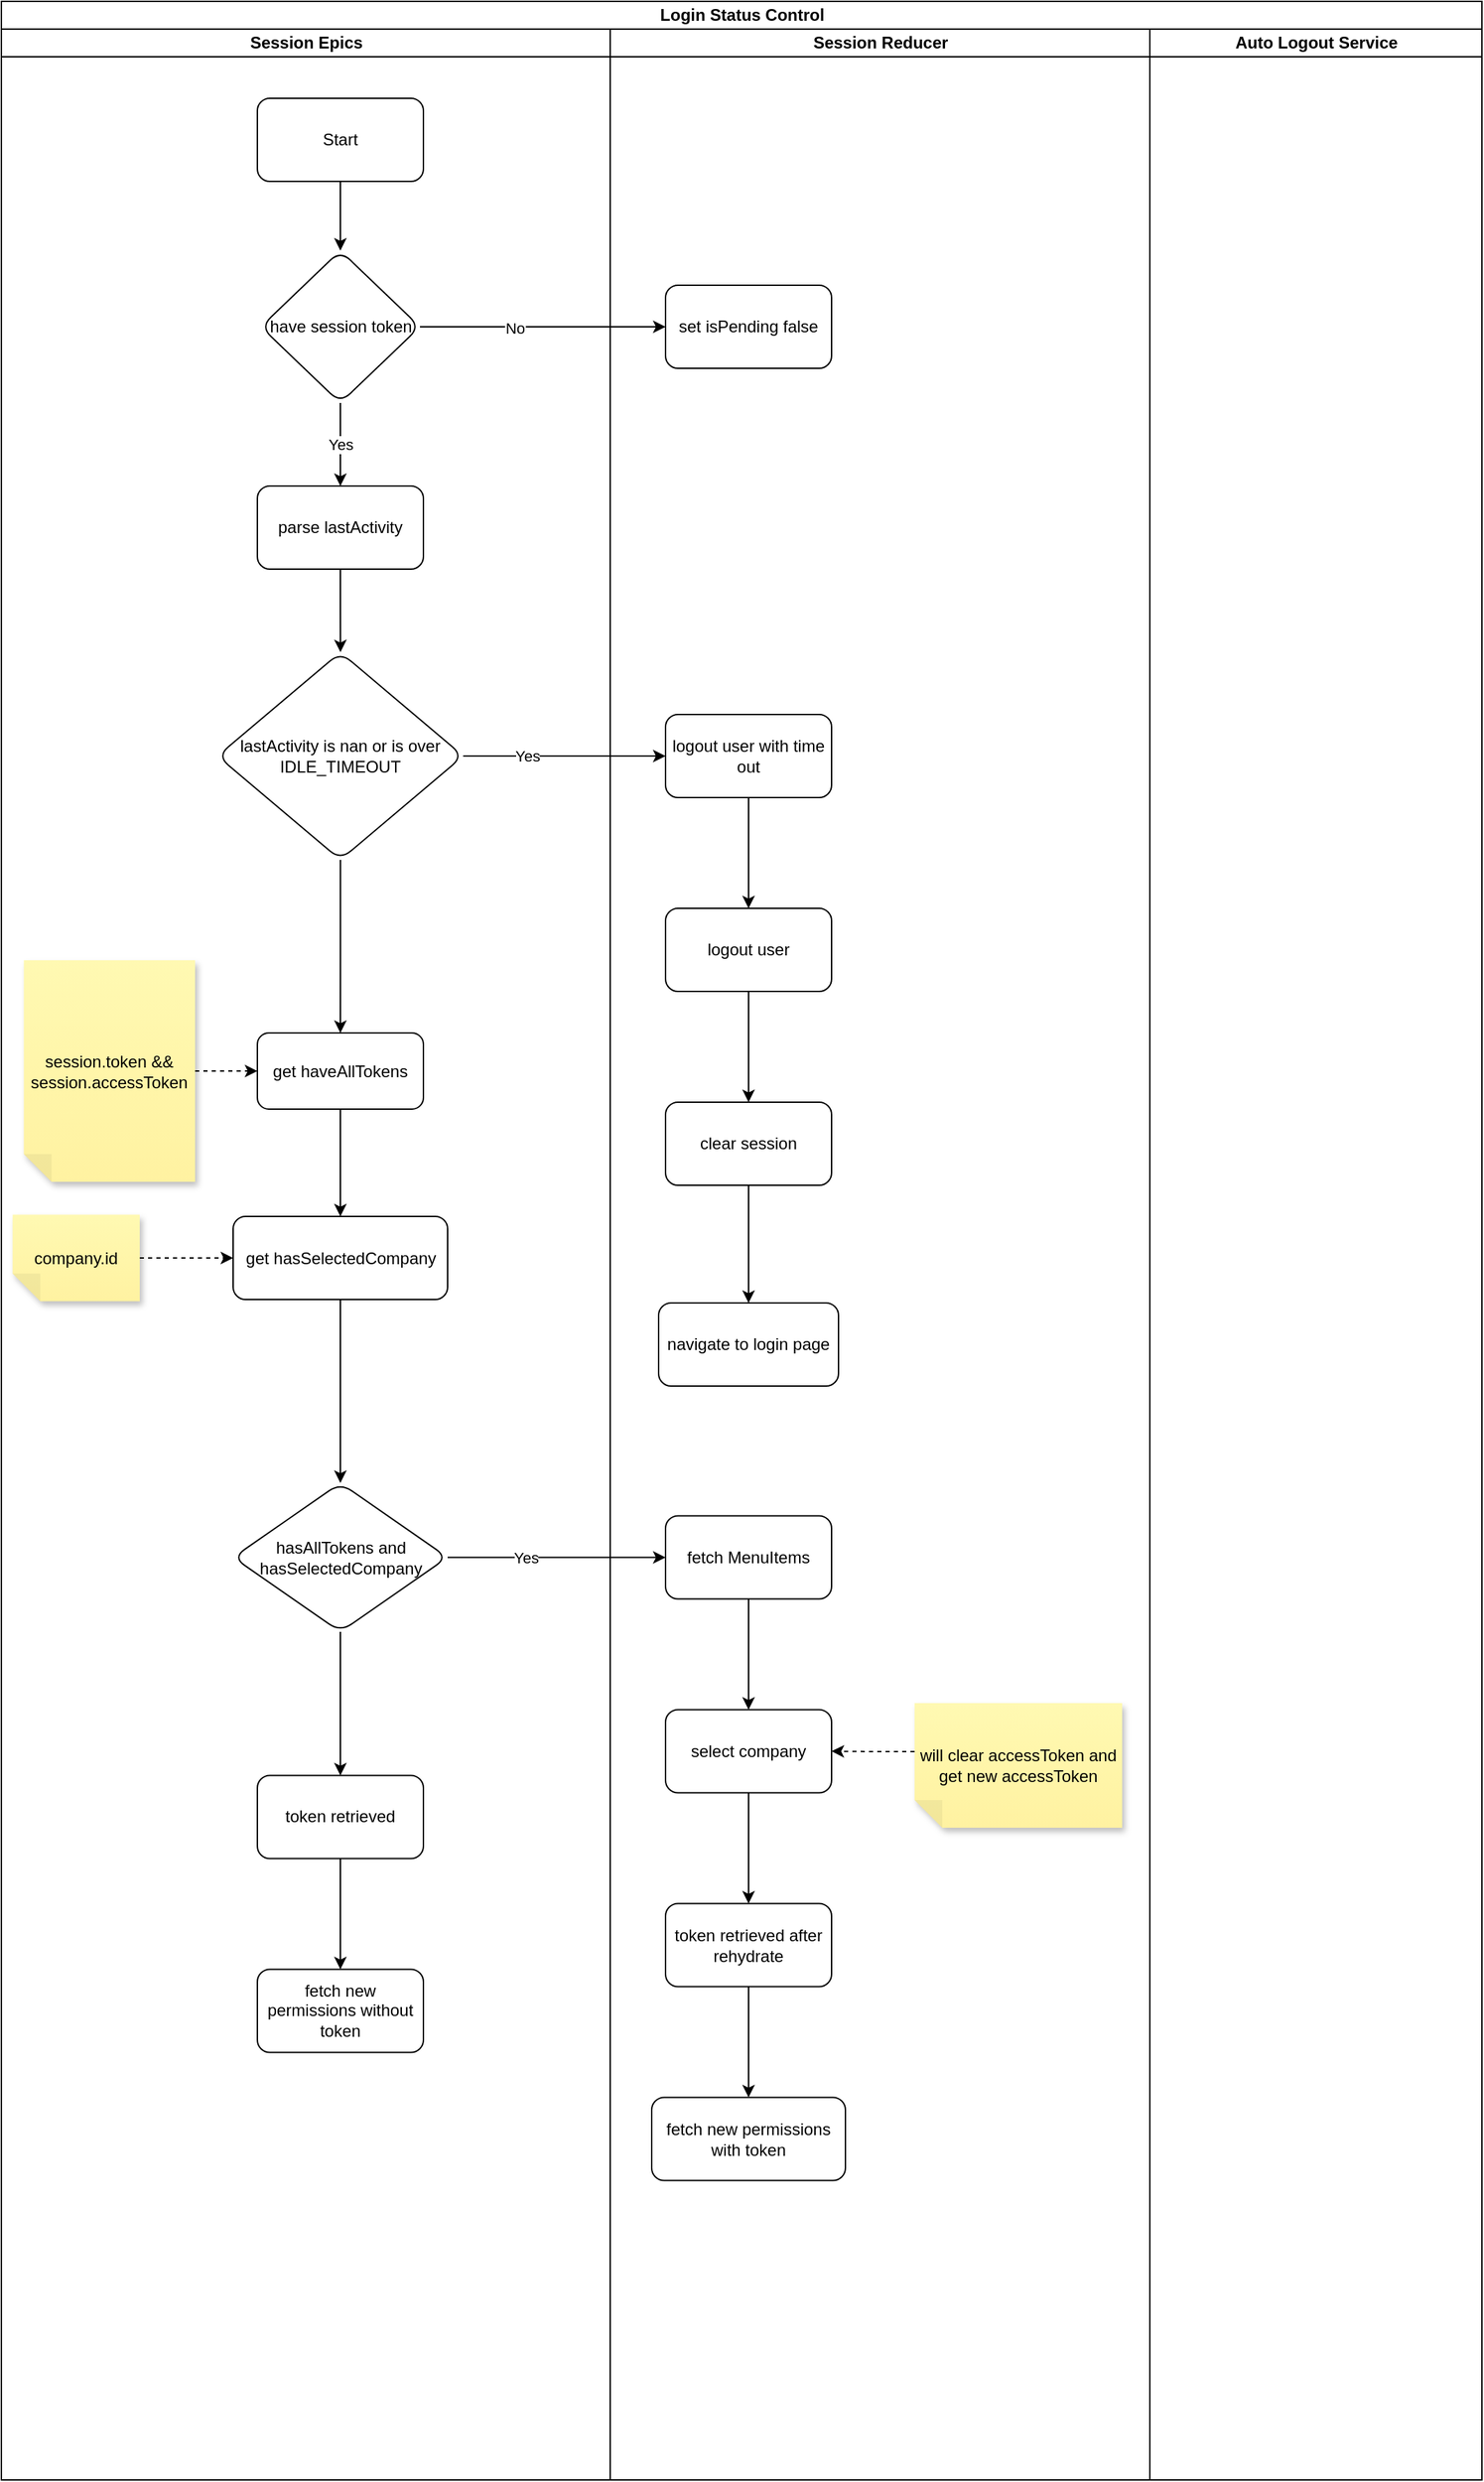<mxfile version="26.0.16">
  <diagram name="Page-1" id="S4MQcqyGjKnAV-RhAmHz">
    <mxGraphModel dx="1129" dy="1616" grid="1" gridSize="10" guides="1" tooltips="1" connect="1" arrows="1" fold="1" page="1" pageScale="1" pageWidth="690" pageHeight="980" math="0" shadow="0">
      <root>
        <mxCell id="0" />
        <mxCell id="1" parent="0" />
        <mxCell id="7M6Ktfc9YNMzdn7Puqao-2" value="Login Status Control" style="swimlane;childLayout=stackLayout;resizeParent=1;resizeParentMax=0;startSize=20;html=1;" vertex="1" parent="1">
          <mxGeometry x="20" y="-30" width="1070" height="1790" as="geometry" />
        </mxCell>
        <mxCell id="7M6Ktfc9YNMzdn7Puqao-3" value="Session Epics" style="swimlane;startSize=20;html=1;" vertex="1" parent="7M6Ktfc9YNMzdn7Puqao-2">
          <mxGeometry y="20" width="440" height="1770" as="geometry" />
        </mxCell>
        <mxCell id="7M6Ktfc9YNMzdn7Puqao-7" value="" style="edgeStyle=orthogonalEdgeStyle;rounded=0;orthogonalLoop=1;jettySize=auto;html=1;" edge="1" parent="7M6Ktfc9YNMzdn7Puqao-3" source="7M6Ktfc9YNMzdn7Puqao-1" target="7M6Ktfc9YNMzdn7Puqao-6">
          <mxGeometry relative="1" as="geometry" />
        </mxCell>
        <mxCell id="7M6Ktfc9YNMzdn7Puqao-1" value="Start" style="rounded=1;whiteSpace=wrap;html=1;" vertex="1" parent="7M6Ktfc9YNMzdn7Puqao-3">
          <mxGeometry x="185" y="50" width="120" height="60" as="geometry" />
        </mxCell>
        <mxCell id="7M6Ktfc9YNMzdn7Puqao-12" value="Yes" style="edgeStyle=orthogonalEdgeStyle;rounded=0;orthogonalLoop=1;jettySize=auto;html=1;" edge="1" parent="7M6Ktfc9YNMzdn7Puqao-3" source="7M6Ktfc9YNMzdn7Puqao-6" target="7M6Ktfc9YNMzdn7Puqao-11">
          <mxGeometry relative="1" as="geometry" />
        </mxCell>
        <mxCell id="7M6Ktfc9YNMzdn7Puqao-6" value="have session token" style="rhombus;whiteSpace=wrap;html=1;rounded=1;" vertex="1" parent="7M6Ktfc9YNMzdn7Puqao-3">
          <mxGeometry x="187.5" y="160" width="115" height="110" as="geometry" />
        </mxCell>
        <mxCell id="7M6Ktfc9YNMzdn7Puqao-14" value="" style="edgeStyle=orthogonalEdgeStyle;rounded=0;orthogonalLoop=1;jettySize=auto;html=1;" edge="1" parent="7M6Ktfc9YNMzdn7Puqao-3" source="7M6Ktfc9YNMzdn7Puqao-11" target="7M6Ktfc9YNMzdn7Puqao-13">
          <mxGeometry relative="1" as="geometry" />
        </mxCell>
        <mxCell id="7M6Ktfc9YNMzdn7Puqao-11" value="parse lastActivity" style="whiteSpace=wrap;html=1;rounded=1;" vertex="1" parent="7M6Ktfc9YNMzdn7Puqao-3">
          <mxGeometry x="185" y="330" width="120" height="60" as="geometry" />
        </mxCell>
        <mxCell id="7M6Ktfc9YNMzdn7Puqao-25" value="" style="edgeStyle=orthogonalEdgeStyle;rounded=0;orthogonalLoop=1;jettySize=auto;html=1;" edge="1" parent="7M6Ktfc9YNMzdn7Puqao-3" source="7M6Ktfc9YNMzdn7Puqao-13" target="7M6Ktfc9YNMzdn7Puqao-24">
          <mxGeometry relative="1" as="geometry" />
        </mxCell>
        <mxCell id="7M6Ktfc9YNMzdn7Puqao-13" value="lastActivity is nan or is over IDLE_TIMEOUT" style="rhombus;whiteSpace=wrap;html=1;rounded=1;" vertex="1" parent="7M6Ktfc9YNMzdn7Puqao-3">
          <mxGeometry x="156.25" y="450" width="177.5" height="150" as="geometry" />
        </mxCell>
        <mxCell id="7M6Ktfc9YNMzdn7Puqao-30" value="" style="edgeStyle=orthogonalEdgeStyle;rounded=0;orthogonalLoop=1;jettySize=auto;html=1;" edge="1" parent="7M6Ktfc9YNMzdn7Puqao-3" source="7M6Ktfc9YNMzdn7Puqao-24" target="7M6Ktfc9YNMzdn7Puqao-29">
          <mxGeometry relative="1" as="geometry" />
        </mxCell>
        <mxCell id="7M6Ktfc9YNMzdn7Puqao-24" value="get haveAllTokens" style="whiteSpace=wrap;html=1;rounded=1;" vertex="1" parent="7M6Ktfc9YNMzdn7Puqao-3">
          <mxGeometry x="185" y="725" width="120" height="55" as="geometry" />
        </mxCell>
        <mxCell id="7M6Ktfc9YNMzdn7Puqao-28" style="edgeStyle=orthogonalEdgeStyle;rounded=0;orthogonalLoop=1;jettySize=auto;html=1;entryX=0;entryY=0.5;entryDx=0;entryDy=0;dashed=1;" edge="1" parent="7M6Ktfc9YNMzdn7Puqao-3" source="7M6Ktfc9YNMzdn7Puqao-27" target="7M6Ktfc9YNMzdn7Puqao-24">
          <mxGeometry relative="1" as="geometry" />
        </mxCell>
        <mxCell id="7M6Ktfc9YNMzdn7Puqao-27" value="session.token &amp;amp;&amp;amp; session.accessToken" style="shape=note;whiteSpace=wrap;html=1;backgroundOutline=1;fontColor=#000000;darkOpacity=0.05;fillColor=#FFF9B2;strokeColor=none;fillStyle=solid;direction=west;gradientDirection=north;gradientColor=#FFF2A1;shadow=1;size=20;pointerEvents=1;" vertex="1" parent="7M6Ktfc9YNMzdn7Puqao-3">
          <mxGeometry x="16.25" y="672.5" width="123.75" height="160" as="geometry" />
        </mxCell>
        <mxCell id="7M6Ktfc9YNMzdn7Puqao-34" value="" style="edgeStyle=orthogonalEdgeStyle;rounded=0;orthogonalLoop=1;jettySize=auto;html=1;" edge="1" parent="7M6Ktfc9YNMzdn7Puqao-3" source="7M6Ktfc9YNMzdn7Puqao-29" target="7M6Ktfc9YNMzdn7Puqao-33">
          <mxGeometry relative="1" as="geometry" />
        </mxCell>
        <mxCell id="7M6Ktfc9YNMzdn7Puqao-29" value="get hasSelectedCompany" style="whiteSpace=wrap;html=1;rounded=1;" vertex="1" parent="7M6Ktfc9YNMzdn7Puqao-3">
          <mxGeometry x="167.5" y="857.5" width="155" height="60" as="geometry" />
        </mxCell>
        <mxCell id="7M6Ktfc9YNMzdn7Puqao-32" style="edgeStyle=orthogonalEdgeStyle;rounded=0;orthogonalLoop=1;jettySize=auto;html=1;entryX=0;entryY=0.5;entryDx=0;entryDy=0;dashed=1;" edge="1" parent="7M6Ktfc9YNMzdn7Puqao-3" source="7M6Ktfc9YNMzdn7Puqao-31" target="7M6Ktfc9YNMzdn7Puqao-29">
          <mxGeometry relative="1" as="geometry" />
        </mxCell>
        <mxCell id="7M6Ktfc9YNMzdn7Puqao-31" value="company.id" style="shape=note;whiteSpace=wrap;html=1;backgroundOutline=1;fontColor=#000000;darkOpacity=0.05;fillColor=#FFF9B2;strokeColor=none;fillStyle=solid;direction=west;gradientDirection=north;gradientColor=#FFF2A1;shadow=1;size=20;pointerEvents=1;" vertex="1" parent="7M6Ktfc9YNMzdn7Puqao-3">
          <mxGeometry x="8.13" y="856.25" width="91.87" height="62.5" as="geometry" />
        </mxCell>
        <mxCell id="7M6Ktfc9YNMzdn7Puqao-43" value="" style="edgeStyle=orthogonalEdgeStyle;rounded=0;orthogonalLoop=1;jettySize=auto;html=1;" edge="1" parent="7M6Ktfc9YNMzdn7Puqao-3" source="7M6Ktfc9YNMzdn7Puqao-33" target="7M6Ktfc9YNMzdn7Puqao-42">
          <mxGeometry relative="1" as="geometry" />
        </mxCell>
        <mxCell id="7M6Ktfc9YNMzdn7Puqao-33" value="hasAllTokens and hasSelectedCompany" style="rhombus;whiteSpace=wrap;html=1;rounded=1;" vertex="1" parent="7M6Ktfc9YNMzdn7Puqao-3">
          <mxGeometry x="167.5" y="1050" width="155" height="107.5" as="geometry" />
        </mxCell>
        <mxCell id="7M6Ktfc9YNMzdn7Puqao-49" value="" style="edgeStyle=orthogonalEdgeStyle;rounded=0;orthogonalLoop=1;jettySize=auto;html=1;" edge="1" parent="7M6Ktfc9YNMzdn7Puqao-3" source="7M6Ktfc9YNMzdn7Puqao-42" target="7M6Ktfc9YNMzdn7Puqao-48">
          <mxGeometry relative="1" as="geometry" />
        </mxCell>
        <mxCell id="7M6Ktfc9YNMzdn7Puqao-42" value="token retrieved" style="whiteSpace=wrap;html=1;rounded=1;" vertex="1" parent="7M6Ktfc9YNMzdn7Puqao-3">
          <mxGeometry x="185" y="1261.25" width="120" height="60" as="geometry" />
        </mxCell>
        <mxCell id="7M6Ktfc9YNMzdn7Puqao-48" value="fetch new permissions without token" style="whiteSpace=wrap;html=1;rounded=1;" vertex="1" parent="7M6Ktfc9YNMzdn7Puqao-3">
          <mxGeometry x="185" y="1401.25" width="120" height="60" as="geometry" />
        </mxCell>
        <mxCell id="7M6Ktfc9YNMzdn7Puqao-4" value="Session Reducer" style="swimlane;startSize=20;html=1;" vertex="1" parent="7M6Ktfc9YNMzdn7Puqao-2">
          <mxGeometry x="440" y="20" width="390" height="1770" as="geometry" />
        </mxCell>
        <mxCell id="7M6Ktfc9YNMzdn7Puqao-8" value="set isPending false" style="whiteSpace=wrap;html=1;rounded=1;" vertex="1" parent="7M6Ktfc9YNMzdn7Puqao-4">
          <mxGeometry x="40" y="185" width="120" height="60" as="geometry" />
        </mxCell>
        <mxCell id="7M6Ktfc9YNMzdn7Puqao-19" value="" style="edgeStyle=orthogonalEdgeStyle;rounded=0;orthogonalLoop=1;jettySize=auto;html=1;" edge="1" parent="7M6Ktfc9YNMzdn7Puqao-4" source="7M6Ktfc9YNMzdn7Puqao-15" target="7M6Ktfc9YNMzdn7Puqao-18">
          <mxGeometry relative="1" as="geometry" />
        </mxCell>
        <mxCell id="7M6Ktfc9YNMzdn7Puqao-15" value="logout user with time out" style="whiteSpace=wrap;html=1;rounded=1;" vertex="1" parent="7M6Ktfc9YNMzdn7Puqao-4">
          <mxGeometry x="40" y="495" width="120" height="60" as="geometry" />
        </mxCell>
        <mxCell id="7M6Ktfc9YNMzdn7Puqao-21" value="" style="edgeStyle=orthogonalEdgeStyle;rounded=0;orthogonalLoop=1;jettySize=auto;html=1;" edge="1" parent="7M6Ktfc9YNMzdn7Puqao-4" source="7M6Ktfc9YNMzdn7Puqao-18" target="7M6Ktfc9YNMzdn7Puqao-20">
          <mxGeometry relative="1" as="geometry" />
        </mxCell>
        <mxCell id="7M6Ktfc9YNMzdn7Puqao-18" value="logout user" style="whiteSpace=wrap;html=1;rounded=1;" vertex="1" parent="7M6Ktfc9YNMzdn7Puqao-4">
          <mxGeometry x="40" y="635" width="120" height="60" as="geometry" />
        </mxCell>
        <mxCell id="7M6Ktfc9YNMzdn7Puqao-23" value="" style="edgeStyle=orthogonalEdgeStyle;rounded=0;orthogonalLoop=1;jettySize=auto;html=1;" edge="1" parent="7M6Ktfc9YNMzdn7Puqao-4" source="7M6Ktfc9YNMzdn7Puqao-20" target="7M6Ktfc9YNMzdn7Puqao-22">
          <mxGeometry relative="1" as="geometry" />
        </mxCell>
        <mxCell id="7M6Ktfc9YNMzdn7Puqao-20" value="clear session" style="whiteSpace=wrap;html=1;rounded=1;" vertex="1" parent="7M6Ktfc9YNMzdn7Puqao-4">
          <mxGeometry x="40" y="775" width="120" height="60" as="geometry" />
        </mxCell>
        <mxCell id="7M6Ktfc9YNMzdn7Puqao-22" value="navigate to login page" style="whiteSpace=wrap;html=1;rounded=1;" vertex="1" parent="7M6Ktfc9YNMzdn7Puqao-4">
          <mxGeometry x="35" y="920" width="130" height="60" as="geometry" />
        </mxCell>
        <mxCell id="7M6Ktfc9YNMzdn7Puqao-38" value="" style="edgeStyle=orthogonalEdgeStyle;rounded=0;orthogonalLoop=1;jettySize=auto;html=1;" edge="1" parent="7M6Ktfc9YNMzdn7Puqao-4" source="7M6Ktfc9YNMzdn7Puqao-35" target="7M6Ktfc9YNMzdn7Puqao-37">
          <mxGeometry relative="1" as="geometry" />
        </mxCell>
        <mxCell id="7M6Ktfc9YNMzdn7Puqao-35" value="fetch MenuItems" style="whiteSpace=wrap;html=1;rounded=1;" vertex="1" parent="7M6Ktfc9YNMzdn7Puqao-4">
          <mxGeometry x="40" y="1073.75" width="120" height="60" as="geometry" />
        </mxCell>
        <mxCell id="7M6Ktfc9YNMzdn7Puqao-40" value="" style="edgeStyle=orthogonalEdgeStyle;rounded=0;orthogonalLoop=1;jettySize=auto;html=1;" edge="1" parent="7M6Ktfc9YNMzdn7Puqao-4" source="7M6Ktfc9YNMzdn7Puqao-37" target="7M6Ktfc9YNMzdn7Puqao-39">
          <mxGeometry relative="1" as="geometry" />
        </mxCell>
        <mxCell id="7M6Ktfc9YNMzdn7Puqao-37" value="select company" style="whiteSpace=wrap;html=1;rounded=1;" vertex="1" parent="7M6Ktfc9YNMzdn7Puqao-4">
          <mxGeometry x="40" y="1213.75" width="120" height="60" as="geometry" />
        </mxCell>
        <mxCell id="7M6Ktfc9YNMzdn7Puqao-47" value="" style="edgeStyle=orthogonalEdgeStyle;rounded=0;orthogonalLoop=1;jettySize=auto;html=1;" edge="1" parent="7M6Ktfc9YNMzdn7Puqao-4" source="7M6Ktfc9YNMzdn7Puqao-39" target="7M6Ktfc9YNMzdn7Puqao-46">
          <mxGeometry relative="1" as="geometry" />
        </mxCell>
        <mxCell id="7M6Ktfc9YNMzdn7Puqao-39" value="token retrieved after rehydrate" style="whiteSpace=wrap;html=1;rounded=1;" vertex="1" parent="7M6Ktfc9YNMzdn7Puqao-4">
          <mxGeometry x="40" y="1353.75" width="120" height="60" as="geometry" />
        </mxCell>
        <mxCell id="7M6Ktfc9YNMzdn7Puqao-45" style="edgeStyle=orthogonalEdgeStyle;rounded=0;orthogonalLoop=1;jettySize=auto;html=1;exitX=0;exitY=0;exitDx=150;exitDy=55;exitPerimeter=0;entryX=1;entryY=0.5;entryDx=0;entryDy=0;dashed=1;" edge="1" parent="7M6Ktfc9YNMzdn7Puqao-4" source="7M6Ktfc9YNMzdn7Puqao-44" target="7M6Ktfc9YNMzdn7Puqao-37">
          <mxGeometry relative="1" as="geometry" />
        </mxCell>
        <mxCell id="7M6Ktfc9YNMzdn7Puqao-44" value="will clear accessToken and get new accessToken" style="shape=note;whiteSpace=wrap;html=1;backgroundOutline=1;fontColor=#000000;darkOpacity=0.05;fillColor=#FFF9B2;strokeColor=none;fillStyle=solid;direction=west;gradientDirection=north;gradientColor=#FFF2A1;shadow=1;size=20;pointerEvents=1;" vertex="1" parent="7M6Ktfc9YNMzdn7Puqao-4">
          <mxGeometry x="220" y="1209" width="150" height="90" as="geometry" />
        </mxCell>
        <mxCell id="7M6Ktfc9YNMzdn7Puqao-46" value="fetch new permissions with token" style="whiteSpace=wrap;html=1;rounded=1;" vertex="1" parent="7M6Ktfc9YNMzdn7Puqao-4">
          <mxGeometry x="30" y="1493.75" width="140" height="60" as="geometry" />
        </mxCell>
        <mxCell id="7M6Ktfc9YNMzdn7Puqao-5" value="Auto Logout Service" style="swimlane;startSize=20;html=1;" vertex="1" parent="7M6Ktfc9YNMzdn7Puqao-2">
          <mxGeometry x="830" y="20" width="240" height="1770" as="geometry" />
        </mxCell>
        <mxCell id="7M6Ktfc9YNMzdn7Puqao-9" value="" style="edgeStyle=orthogonalEdgeStyle;rounded=0;orthogonalLoop=1;jettySize=auto;html=1;" edge="1" parent="7M6Ktfc9YNMzdn7Puqao-2" source="7M6Ktfc9YNMzdn7Puqao-6" target="7M6Ktfc9YNMzdn7Puqao-8">
          <mxGeometry relative="1" as="geometry" />
        </mxCell>
        <mxCell id="7M6Ktfc9YNMzdn7Puqao-10" value="No" style="edgeLabel;html=1;align=center;verticalAlign=middle;resizable=0;points=[];" vertex="1" connectable="0" parent="7M6Ktfc9YNMzdn7Puqao-9">
          <mxGeometry x="-0.243" y="-1" relative="1" as="geometry">
            <mxPoint x="1" as="offset" />
          </mxGeometry>
        </mxCell>
        <mxCell id="7M6Ktfc9YNMzdn7Puqao-16" value="" style="edgeStyle=orthogonalEdgeStyle;rounded=0;orthogonalLoop=1;jettySize=auto;html=1;" edge="1" parent="7M6Ktfc9YNMzdn7Puqao-2" source="7M6Ktfc9YNMzdn7Puqao-13" target="7M6Ktfc9YNMzdn7Puqao-15">
          <mxGeometry relative="1" as="geometry" />
        </mxCell>
        <mxCell id="7M6Ktfc9YNMzdn7Puqao-17" value="Yes" style="edgeLabel;html=1;align=center;verticalAlign=middle;resizable=0;points=[];" vertex="1" connectable="0" parent="7M6Ktfc9YNMzdn7Puqao-16">
          <mxGeometry x="-0.376" relative="1" as="geometry">
            <mxPoint as="offset" />
          </mxGeometry>
        </mxCell>
        <mxCell id="7M6Ktfc9YNMzdn7Puqao-36" value="" style="edgeStyle=orthogonalEdgeStyle;rounded=0;orthogonalLoop=1;jettySize=auto;html=1;" edge="1" parent="7M6Ktfc9YNMzdn7Puqao-2" source="7M6Ktfc9YNMzdn7Puqao-33" target="7M6Ktfc9YNMzdn7Puqao-35">
          <mxGeometry relative="1" as="geometry" />
        </mxCell>
        <mxCell id="7M6Ktfc9YNMzdn7Puqao-41" value="Yes" style="edgeLabel;html=1;align=center;verticalAlign=middle;resizable=0;points=[];" vertex="1" connectable="0" parent="7M6Ktfc9YNMzdn7Puqao-36">
          <mxGeometry x="-0.286" relative="1" as="geometry">
            <mxPoint as="offset" />
          </mxGeometry>
        </mxCell>
      </root>
    </mxGraphModel>
  </diagram>
</mxfile>
